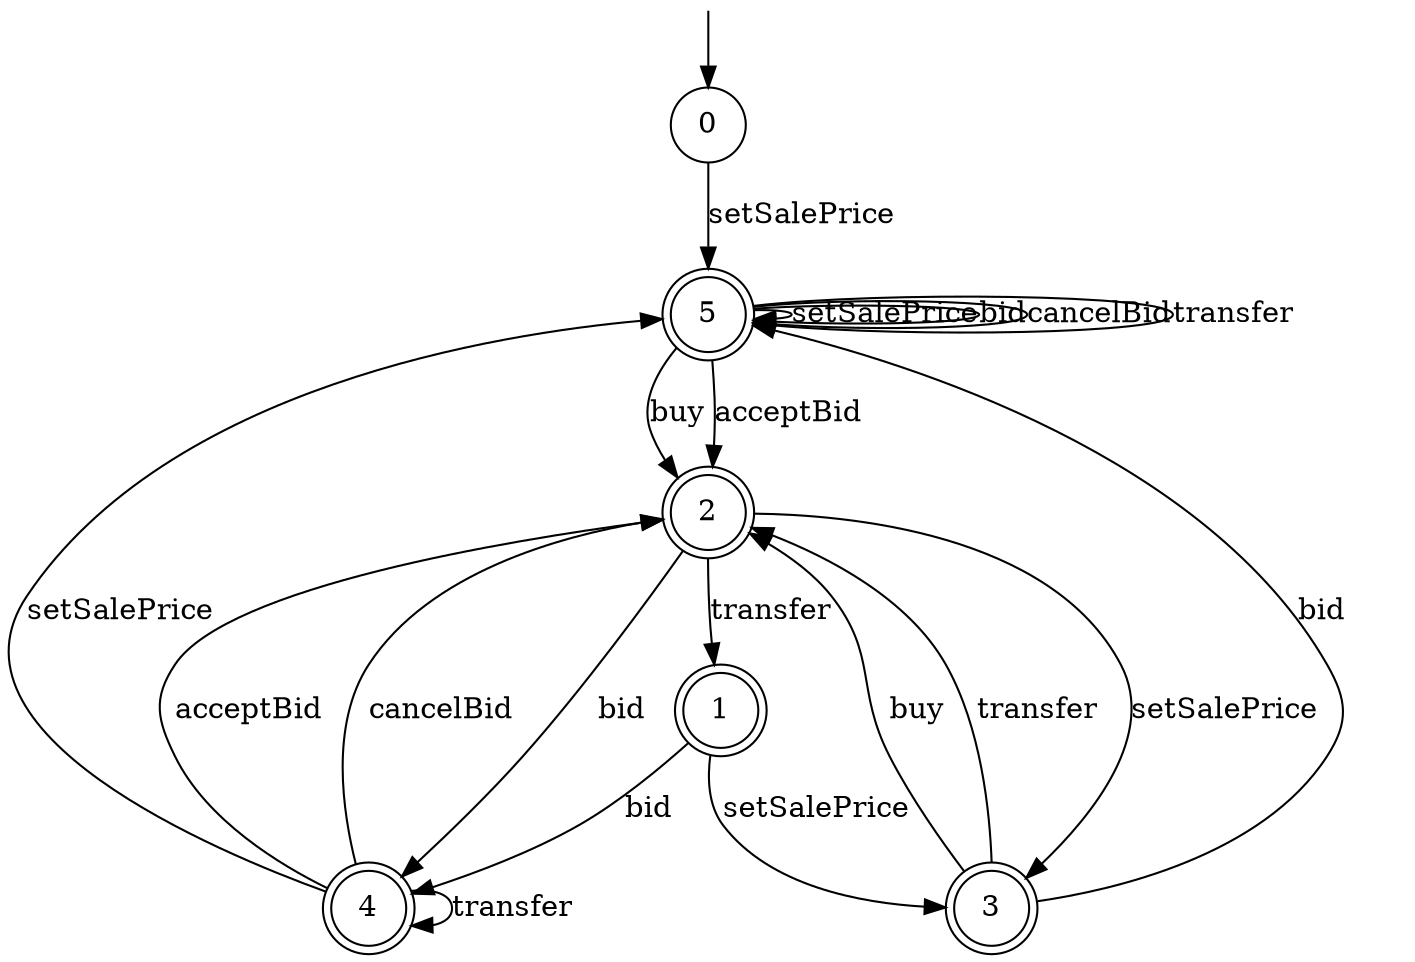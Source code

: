 digraph g {

	s0 [shape="circle" label="0"];
	s1 [shape="doublecircle" label="1"];
	s2 [shape="doublecircle" label="2"];
	s3 [shape="doublecircle" label="3"];
	s4 [shape="doublecircle" label="4"];
	s5 [shape="doublecircle" label="5"];
	s0 -> s5 [label="setSalePrice"];
	s1 -> s3 [label="setSalePrice"];
	s1 -> s4 [label="bid"];
	s2 -> s3 [label="setSalePrice"];
	s2 -> s4 [label="bid"];
	s2 -> s1 [label="transfer"];
	s3 -> s5 [label="bid"];
	s3 -> s2 [label="buy"];
	s3 -> s2 [label="transfer"];
	s4 -> s5 [label="setSalePrice"];
	s4 -> s2 [label="acceptBid"];
	s4 -> s2 [label="cancelBid"];
	s4 -> s4 [label="transfer"];
	s5 -> s5 [label="setSalePrice"];
	s5 -> s5 [label="bid"];
	s5 -> s2 [label="acceptBid"];
	s5 -> s5 [label="cancelBid"];
	s5 -> s2 [label="buy"];
	s5 -> s5 [label="transfer"];

__start0 [label="" shape="none" width="0" height="0"];
__start0 -> s0;

}

